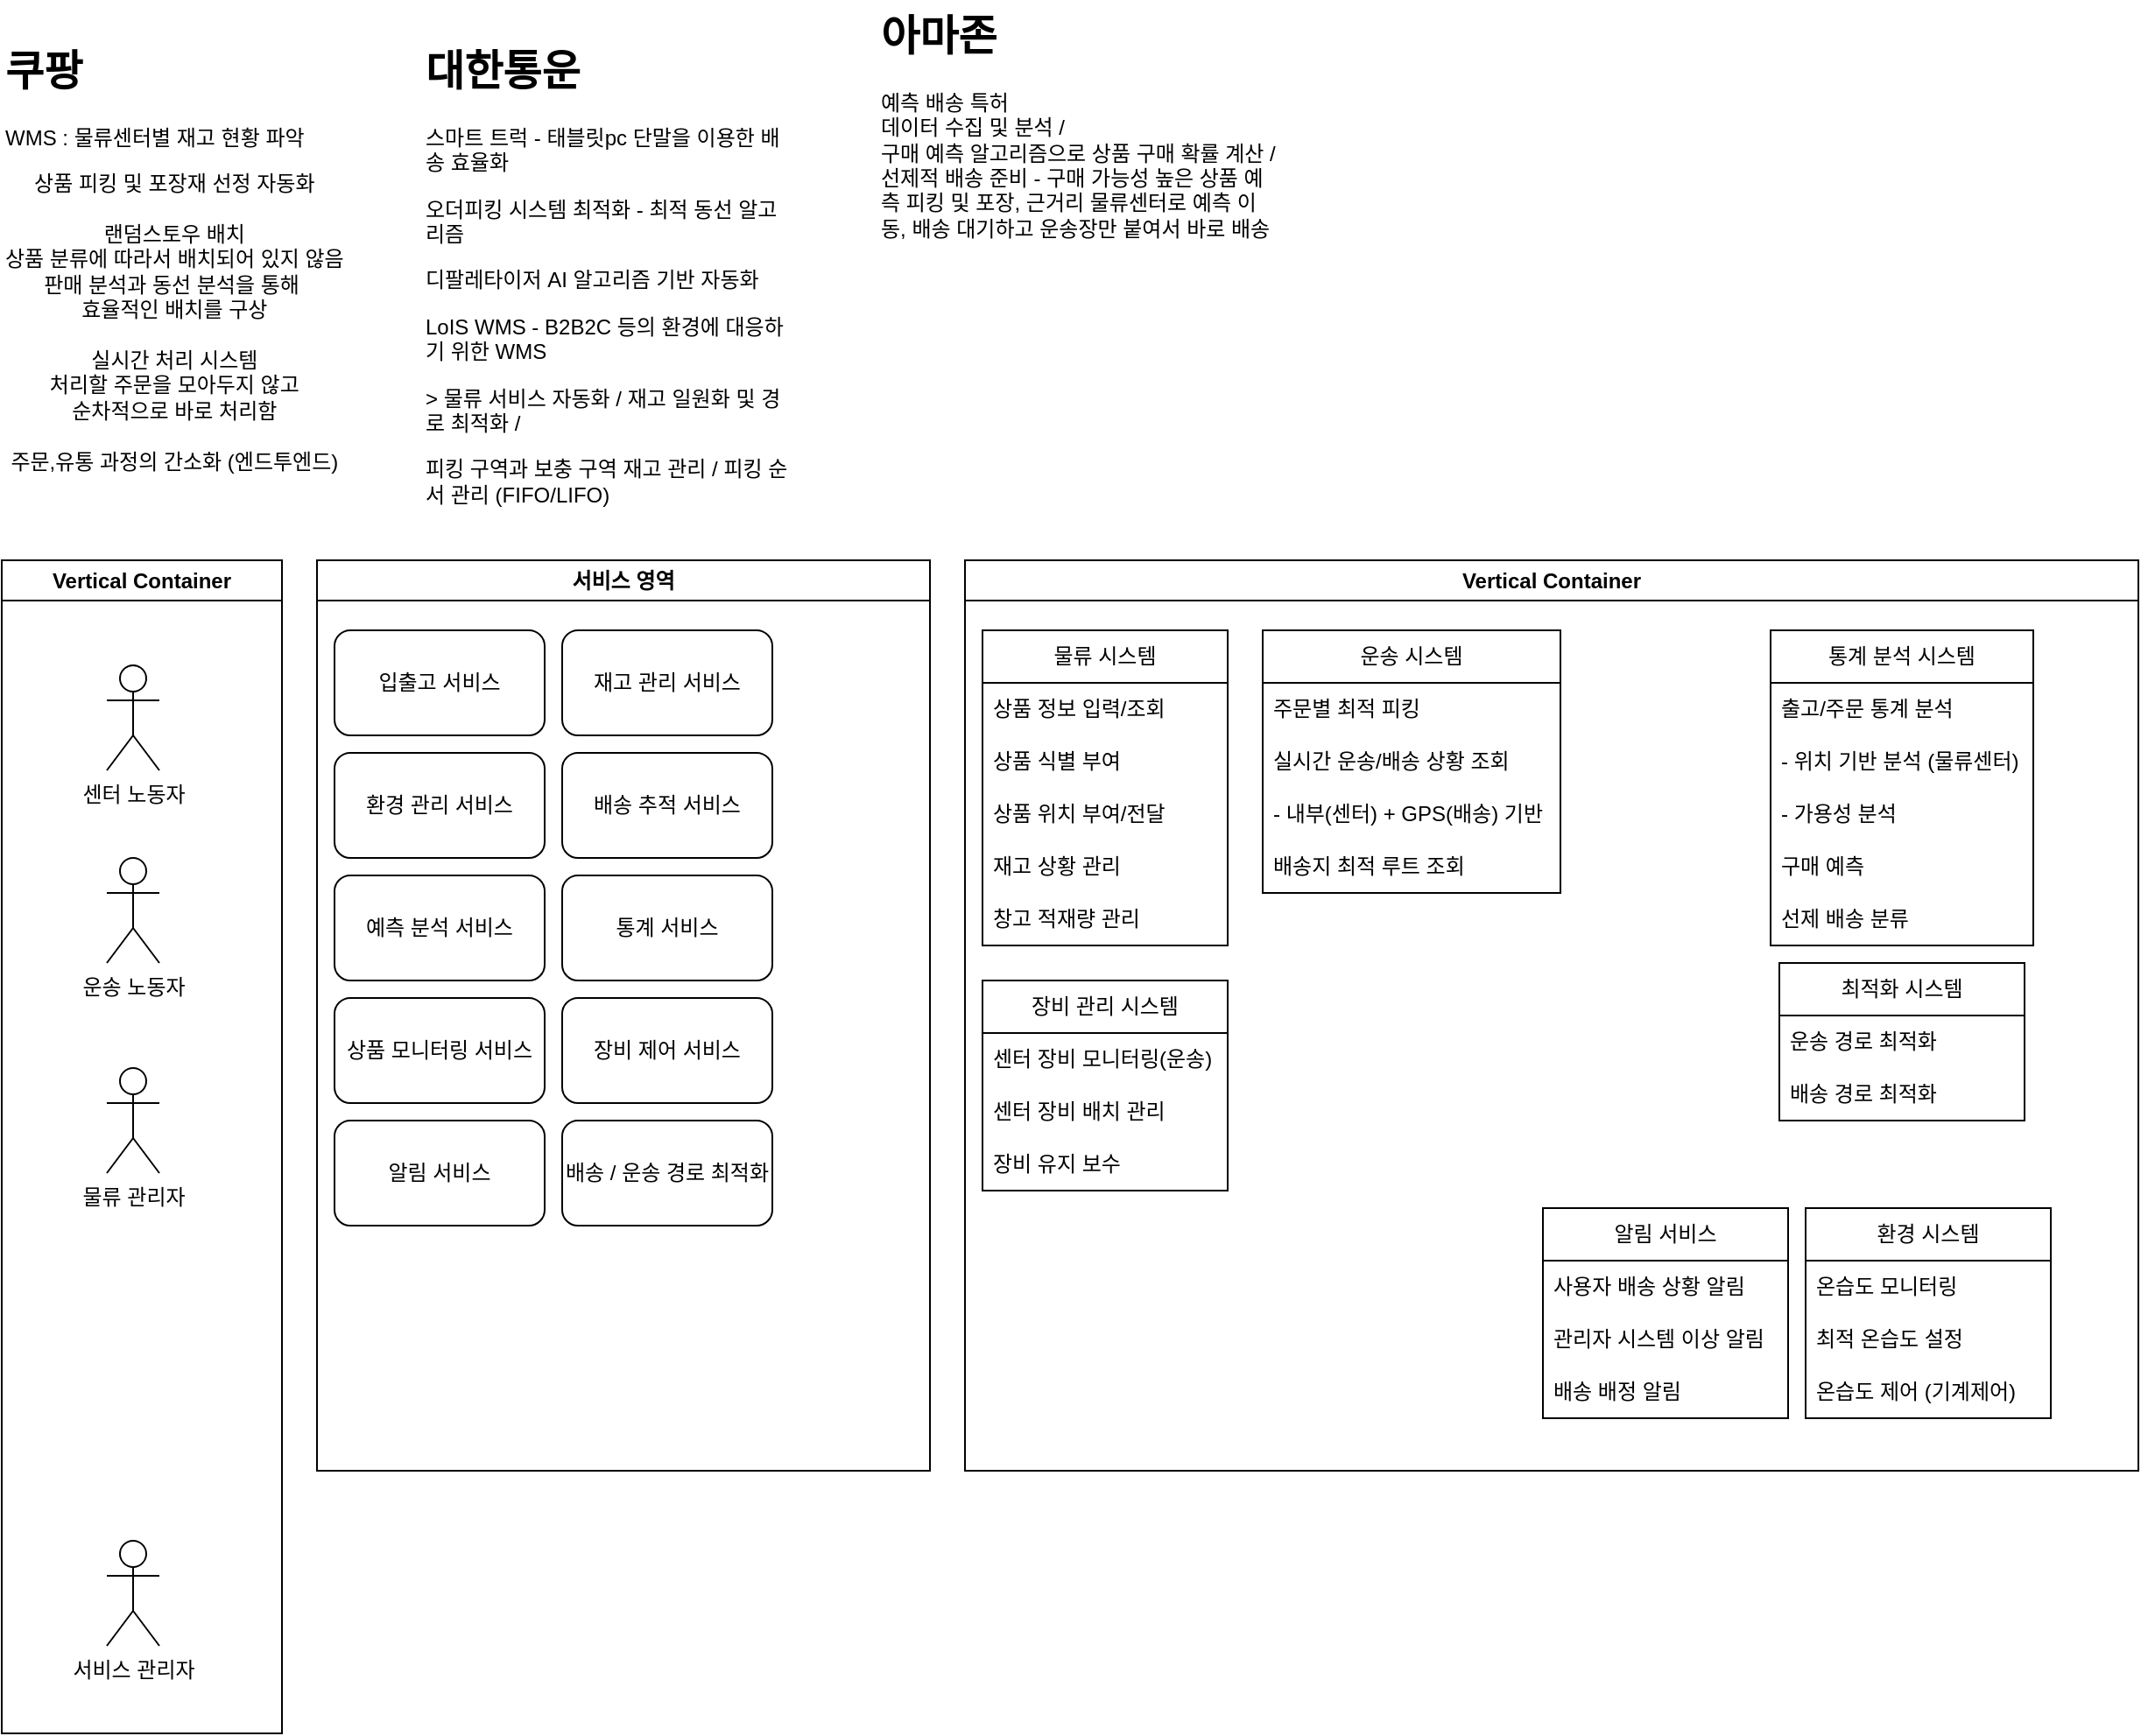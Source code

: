 <mxfile version="27.1.5">
  <diagram name="페이지-1" id="weNOcagYUisw4kWLGDwB">
    <mxGraphModel dx="810" dy="763" grid="1" gridSize="10" guides="1" tooltips="1" connect="1" arrows="1" fold="1" page="1" pageScale="1" pageWidth="1920" pageHeight="1080" math="0" shadow="0">
      <root>
        <mxCell id="0" />
        <mxCell id="1" parent="0" />
        <mxCell id="OpCjIolIyomBsdUskFN5-4" value="&lt;h1 style=&quot;margin-top: 0px;&quot;&gt;쿠팡&lt;/h1&gt;&lt;p&gt;&lt;span style=&quot;text-align: center; text-wrap-mode: nowrap;&quot;&gt;WMS : 물류센터별 재고 현황 파악&lt;/span&gt;&lt;/p&gt;&lt;div style=&quot;text-align: center; text-wrap-mode: nowrap;&quot;&gt;상품 피킹 및 포장재 선정 자동화&lt;/div&gt;&lt;div style=&quot;text-align: center; text-wrap-mode: nowrap;&quot;&gt;&lt;br&gt;&lt;/div&gt;&lt;div style=&quot;text-align: center; text-wrap-mode: nowrap;&quot;&gt;랜덤스토우 배치&lt;/div&gt;&lt;div style=&quot;text-align: center; text-wrap-mode: nowrap;&quot;&gt;상품 분류에 따라서 배치되어 있지 않음&lt;br&gt;&lt;/div&gt;&lt;div style=&quot;text-align: center; text-wrap-mode: nowrap;&quot;&gt;판매 분석과 동선 분석을 통해&amp;nbsp;&lt;/div&gt;&lt;div style=&quot;text-align: center; text-wrap-mode: nowrap;&quot;&gt;효율적인 배치를 구상&lt;/div&gt;&lt;div style=&quot;text-align: center; text-wrap-mode: nowrap;&quot;&gt;&lt;br&gt;&lt;/div&gt;&lt;div style=&quot;text-align: center; text-wrap-mode: nowrap;&quot;&gt;실시간 처리 시스템&lt;/div&gt;&lt;div style=&quot;text-align: center; text-wrap-mode: nowrap;&quot;&gt;처리할 주문을 모아두지 않고&lt;/div&gt;&lt;div style=&quot;text-align: center; text-wrap-mode: nowrap;&quot;&gt;순차적으로 바로 처리함&lt;/div&gt;&lt;div style=&quot;text-align: center; text-wrap-mode: nowrap;&quot;&gt;&lt;br&gt;&lt;/div&gt;&lt;div style=&quot;text-align: center; text-wrap-mode: nowrap;&quot;&gt;주문,유통 과정의 간소화 (엔드투엔드)&lt;/div&gt;" style="text;html=1;whiteSpace=wrap;overflow=hidden;rounded=0;" vertex="1" parent="1">
          <mxGeometry x="20" y="50" width="210" height="260" as="geometry" />
        </mxCell>
        <mxCell id="OpCjIolIyomBsdUskFN5-6" value="&lt;h1 style=&quot;margin-top: 0px;&quot;&gt;대한통운&lt;/h1&gt;&lt;p&gt;스마트 트럭 -&amp;nbsp;&lt;span style=&quot;background-color: transparent; color: light-dark(rgb(0, 0, 0), rgb(255, 255, 255));&quot;&gt;태블릿pc 단말을 이용한 배송 효율화&lt;/span&gt;&lt;/p&gt;&lt;p&gt;오더피킹 시스템 최적화 -&amp;nbsp;&lt;span style=&quot;background-color: transparent; color: light-dark(rgb(0, 0, 0), rgb(255, 255, 255));&quot;&gt;최적 동선 알고리즘&lt;/span&gt;&lt;/p&gt;&lt;p&gt;디팔레타이저 AI 알고리즘 기반 자동화&lt;/p&gt;&lt;p&gt;LoIS WMS - B2B2C 등의 환경에 대응하기 위한 WMS&lt;/p&gt;&lt;p&gt;&amp;gt; 물류 서비스 자동화 / 재고 일원화 및 경로 최적화 /&amp;nbsp;&lt;/p&gt;&lt;p&gt;피킹 구역과 보충 구역 재고 관리 / 피킹 순서 관리 (FIFO/LIFO)&lt;/p&gt;" style="text;html=1;whiteSpace=wrap;overflow=hidden;rounded=0;" vertex="1" parent="1">
          <mxGeometry x="260" y="50" width="210" height="270" as="geometry" />
        </mxCell>
        <mxCell id="OpCjIolIyomBsdUskFN5-7" value="&lt;h1 style=&quot;margin-top: 0px;&quot;&gt;아마존&lt;/h1&gt;&lt;div&gt;예측 배송 특허&lt;/div&gt;&lt;div&gt;데이터 수집 및 분석 /&amp;nbsp;&lt;/div&gt;&lt;div&gt;구매 예측 알고리즘으로 상품 구매 확률 계산 /&lt;/div&gt;&lt;div&gt;선제적 배송 준비 - 구매 가능성 높은 상품 예측 피킹 및 포장, 근거리 물류센터로 예측 이동, 배송 대기하고 운송장만 붙여서 바로 배송&lt;/div&gt;" style="text;html=1;whiteSpace=wrap;overflow=hidden;rounded=0;" vertex="1" parent="1">
          <mxGeometry x="520" y="30" width="230" height="180" as="geometry" />
        </mxCell>
        <mxCell id="OpCjIolIyomBsdUskFN5-8" value="Vertical Container" style="swimlane;whiteSpace=wrap;html=1;" vertex="1" parent="1">
          <mxGeometry x="20" y="350" width="160" height="670" as="geometry" />
        </mxCell>
        <mxCell id="OpCjIolIyomBsdUskFN5-9" value="센터 노동자" style="shape=umlActor;verticalLabelPosition=bottom;verticalAlign=top;html=1;outlineConnect=0;" vertex="1" parent="OpCjIolIyomBsdUskFN5-8">
          <mxGeometry x="60" y="60" width="30" height="60" as="geometry" />
        </mxCell>
        <mxCell id="OpCjIolIyomBsdUskFN5-11" value="운송 노동자" style="shape=umlActor;verticalLabelPosition=bottom;verticalAlign=top;html=1;outlineConnect=0;" vertex="1" parent="OpCjIolIyomBsdUskFN5-8">
          <mxGeometry x="60" y="170" width="30" height="60" as="geometry" />
        </mxCell>
        <mxCell id="OpCjIolIyomBsdUskFN5-10" value="서비스 관리자" style="shape=umlActor;verticalLabelPosition=bottom;verticalAlign=top;html=1;outlineConnect=0;" vertex="1" parent="OpCjIolIyomBsdUskFN5-8">
          <mxGeometry x="60" y="560" width="30" height="60" as="geometry" />
        </mxCell>
        <mxCell id="OpCjIolIyomBsdUskFN5-12" value="물류 관리자" style="shape=umlActor;verticalLabelPosition=bottom;verticalAlign=top;html=1;outlineConnect=0;" vertex="1" parent="OpCjIolIyomBsdUskFN5-8">
          <mxGeometry x="60" y="290" width="30" height="60" as="geometry" />
        </mxCell>
        <mxCell id="OpCjIolIyomBsdUskFN5-13" value="서비스 영역" style="swimlane;whiteSpace=wrap;html=1;" vertex="1" parent="1">
          <mxGeometry x="200" y="350" width="350" height="520" as="geometry" />
        </mxCell>
        <mxCell id="OpCjIolIyomBsdUskFN5-14" value="입출고 서비스" style="rounded=1;whiteSpace=wrap;html=1;" vertex="1" parent="OpCjIolIyomBsdUskFN5-13">
          <mxGeometry x="10" y="40" width="120" height="60" as="geometry" />
        </mxCell>
        <mxCell id="OpCjIolIyomBsdUskFN5-15" value="재고 관리 서비스" style="rounded=1;whiteSpace=wrap;html=1;" vertex="1" parent="OpCjIolIyomBsdUskFN5-13">
          <mxGeometry x="140" y="40" width="120" height="60" as="geometry" />
        </mxCell>
        <mxCell id="OpCjIolIyomBsdUskFN5-16" value="환경 관리 서비스" style="rounded=1;whiteSpace=wrap;html=1;" vertex="1" parent="OpCjIolIyomBsdUskFN5-13">
          <mxGeometry x="10" y="110" width="120" height="60" as="geometry" />
        </mxCell>
        <mxCell id="OpCjIolIyomBsdUskFN5-17" value="배송 추적 서비스" style="rounded=1;whiteSpace=wrap;html=1;" vertex="1" parent="OpCjIolIyomBsdUskFN5-13">
          <mxGeometry x="140" y="110" width="120" height="60" as="geometry" />
        </mxCell>
        <mxCell id="OpCjIolIyomBsdUskFN5-18" value="예측 분석 서비스" style="rounded=1;whiteSpace=wrap;html=1;" vertex="1" parent="OpCjIolIyomBsdUskFN5-13">
          <mxGeometry x="10" y="180" width="120" height="60" as="geometry" />
        </mxCell>
        <mxCell id="OpCjIolIyomBsdUskFN5-19" value="통계 서비스" style="rounded=1;whiteSpace=wrap;html=1;" vertex="1" parent="OpCjIolIyomBsdUskFN5-13">
          <mxGeometry x="140" y="180" width="120" height="60" as="geometry" />
        </mxCell>
        <mxCell id="OpCjIolIyomBsdUskFN5-20" value="상품 모니터링 서비스" style="rounded=1;whiteSpace=wrap;html=1;" vertex="1" parent="OpCjIolIyomBsdUskFN5-13">
          <mxGeometry x="10" y="250" width="120" height="60" as="geometry" />
        </mxCell>
        <mxCell id="OpCjIolIyomBsdUskFN5-21" value="장비 제어 서비스" style="rounded=1;whiteSpace=wrap;html=1;" vertex="1" parent="OpCjIolIyomBsdUskFN5-13">
          <mxGeometry x="140" y="250" width="120" height="60" as="geometry" />
        </mxCell>
        <mxCell id="OpCjIolIyomBsdUskFN5-22" value="알림 서비스" style="rounded=1;whiteSpace=wrap;html=1;" vertex="1" parent="OpCjIolIyomBsdUskFN5-13">
          <mxGeometry x="10" y="320" width="120" height="60" as="geometry" />
        </mxCell>
        <mxCell id="OpCjIolIyomBsdUskFN5-28" value="배송 / 운송 경로 최적화" style="rounded=1;whiteSpace=wrap;html=1;" vertex="1" parent="OpCjIolIyomBsdUskFN5-13">
          <mxGeometry x="140" y="320" width="120" height="60" as="geometry" />
        </mxCell>
        <mxCell id="OpCjIolIyomBsdUskFN5-23" value="Vertical Container" style="swimlane;whiteSpace=wrap;html=1;" vertex="1" parent="1">
          <mxGeometry x="570" y="350" width="670" height="520" as="geometry" />
        </mxCell>
        <mxCell id="OpCjIolIyomBsdUskFN5-24" value="물류 시스템" style="swimlane;fontStyle=0;childLayout=stackLayout;horizontal=1;startSize=30;horizontalStack=0;resizeParent=1;resizeParentMax=0;resizeLast=0;collapsible=1;marginBottom=0;whiteSpace=wrap;html=1;" vertex="1" parent="OpCjIolIyomBsdUskFN5-23">
          <mxGeometry x="10" y="40" width="140" height="180" as="geometry" />
        </mxCell>
        <mxCell id="OpCjIolIyomBsdUskFN5-25" value="상품 정보 입력/조회" style="text;strokeColor=none;fillColor=none;align=left;verticalAlign=middle;spacingLeft=4;spacingRight=4;overflow=hidden;points=[[0,0.5],[1,0.5]];portConstraint=eastwest;rotatable=0;whiteSpace=wrap;html=1;" vertex="1" parent="OpCjIolIyomBsdUskFN5-24">
          <mxGeometry y="30" width="140" height="30" as="geometry" />
        </mxCell>
        <mxCell id="OpCjIolIyomBsdUskFN5-26" value="상품 식별 부여" style="text;strokeColor=none;fillColor=none;align=left;verticalAlign=middle;spacingLeft=4;spacingRight=4;overflow=hidden;points=[[0,0.5],[1,0.5]];portConstraint=eastwest;rotatable=0;whiteSpace=wrap;html=1;" vertex="1" parent="OpCjIolIyomBsdUskFN5-24">
          <mxGeometry y="60" width="140" height="30" as="geometry" />
        </mxCell>
        <mxCell id="OpCjIolIyomBsdUskFN5-27" value="상품 위치 부여/전달" style="text;strokeColor=none;fillColor=none;align=left;verticalAlign=middle;spacingLeft=4;spacingRight=4;overflow=hidden;points=[[0,0.5],[1,0.5]];portConstraint=eastwest;rotatable=0;whiteSpace=wrap;html=1;" vertex="1" parent="OpCjIolIyomBsdUskFN5-24">
          <mxGeometry y="90" width="140" height="30" as="geometry" />
        </mxCell>
        <mxCell id="OpCjIolIyomBsdUskFN5-29" value="재고 상황 관리" style="text;strokeColor=none;fillColor=none;align=left;verticalAlign=middle;spacingLeft=4;spacingRight=4;overflow=hidden;points=[[0,0.5],[1,0.5]];portConstraint=eastwest;rotatable=0;whiteSpace=wrap;html=1;" vertex="1" parent="OpCjIolIyomBsdUskFN5-24">
          <mxGeometry y="120" width="140" height="30" as="geometry" />
        </mxCell>
        <mxCell id="OpCjIolIyomBsdUskFN5-30" value="창고 적재량 관리" style="text;strokeColor=none;fillColor=none;align=left;verticalAlign=middle;spacingLeft=4;spacingRight=4;overflow=hidden;points=[[0,0.5],[1,0.5]];portConstraint=eastwest;rotatable=0;whiteSpace=wrap;html=1;" vertex="1" parent="OpCjIolIyomBsdUskFN5-24">
          <mxGeometry y="150" width="140" height="30" as="geometry" />
        </mxCell>
        <mxCell id="OpCjIolIyomBsdUskFN5-31" value="운송 시스템" style="swimlane;fontStyle=0;childLayout=stackLayout;horizontal=1;startSize=30;horizontalStack=0;resizeParent=1;resizeParentMax=0;resizeLast=0;collapsible=1;marginBottom=0;whiteSpace=wrap;html=1;" vertex="1" parent="OpCjIolIyomBsdUskFN5-23">
          <mxGeometry x="170" y="40" width="170" height="150" as="geometry" />
        </mxCell>
        <mxCell id="OpCjIolIyomBsdUskFN5-32" value="주문별 최적 피킹" style="text;strokeColor=none;fillColor=none;align=left;verticalAlign=middle;spacingLeft=4;spacingRight=4;overflow=hidden;points=[[0,0.5],[1,0.5]];portConstraint=eastwest;rotatable=0;whiteSpace=wrap;html=1;" vertex="1" parent="OpCjIolIyomBsdUskFN5-31">
          <mxGeometry y="30" width="170" height="30" as="geometry" />
        </mxCell>
        <mxCell id="OpCjIolIyomBsdUskFN5-33" value="실시간 운송/배송 상황 조회" style="text;strokeColor=none;fillColor=none;align=left;verticalAlign=middle;spacingLeft=4;spacingRight=4;overflow=hidden;points=[[0,0.5],[1,0.5]];portConstraint=eastwest;rotatable=0;whiteSpace=wrap;html=1;" vertex="1" parent="OpCjIolIyomBsdUskFN5-31">
          <mxGeometry y="60" width="170" height="30" as="geometry" />
        </mxCell>
        <mxCell id="OpCjIolIyomBsdUskFN5-59" value="- 내부(센터) + GPS(배송) 기반" style="text;strokeColor=none;fillColor=none;align=left;verticalAlign=middle;spacingLeft=4;spacingRight=4;overflow=hidden;points=[[0,0.5],[1,0.5]];portConstraint=eastwest;rotatable=0;whiteSpace=wrap;html=1;" vertex="1" parent="OpCjIolIyomBsdUskFN5-31">
          <mxGeometry y="90" width="170" height="30" as="geometry" />
        </mxCell>
        <mxCell id="OpCjIolIyomBsdUskFN5-34" value="배송지 최적 루트 조회" style="text;strokeColor=none;fillColor=none;align=left;verticalAlign=middle;spacingLeft=4;spacingRight=4;overflow=hidden;points=[[0,0.5],[1,0.5]];portConstraint=eastwest;rotatable=0;whiteSpace=wrap;html=1;" vertex="1" parent="OpCjIolIyomBsdUskFN5-31">
          <mxGeometry y="120" width="170" height="30" as="geometry" />
        </mxCell>
        <mxCell id="OpCjIolIyomBsdUskFN5-35" value="통계 분석 시스템" style="swimlane;fontStyle=0;childLayout=stackLayout;horizontal=1;startSize=30;horizontalStack=0;resizeParent=1;resizeParentMax=0;resizeLast=0;collapsible=1;marginBottom=0;whiteSpace=wrap;html=1;" vertex="1" parent="OpCjIolIyomBsdUskFN5-23">
          <mxGeometry x="460" y="40" width="150" height="180" as="geometry" />
        </mxCell>
        <mxCell id="OpCjIolIyomBsdUskFN5-36" value="출고/주문 통계 분석" style="text;strokeColor=none;fillColor=none;align=left;verticalAlign=middle;spacingLeft=4;spacingRight=4;overflow=hidden;points=[[0,0.5],[1,0.5]];portConstraint=eastwest;rotatable=0;whiteSpace=wrap;html=1;" vertex="1" parent="OpCjIolIyomBsdUskFN5-35">
          <mxGeometry y="30" width="150" height="30" as="geometry" />
        </mxCell>
        <mxCell id="OpCjIolIyomBsdUskFN5-37" value="- 위치 기반 분석 (물류센터)" style="text;strokeColor=none;fillColor=none;align=left;verticalAlign=middle;spacingLeft=4;spacingRight=4;overflow=hidden;points=[[0,0.5],[1,0.5]];portConstraint=eastwest;rotatable=0;whiteSpace=wrap;html=1;" vertex="1" parent="OpCjIolIyomBsdUskFN5-35">
          <mxGeometry y="60" width="150" height="30" as="geometry" />
        </mxCell>
        <mxCell id="OpCjIolIyomBsdUskFN5-60" value="- 가용성 분석" style="text;strokeColor=none;fillColor=none;align=left;verticalAlign=middle;spacingLeft=4;spacingRight=4;overflow=hidden;points=[[0,0.5],[1,0.5]];portConstraint=eastwest;rotatable=0;whiteSpace=wrap;html=1;" vertex="1" parent="OpCjIolIyomBsdUskFN5-35">
          <mxGeometry y="90" width="150" height="30" as="geometry" />
        </mxCell>
        <mxCell id="OpCjIolIyomBsdUskFN5-38" value="구매 예측" style="text;strokeColor=none;fillColor=none;align=left;verticalAlign=middle;spacingLeft=4;spacingRight=4;overflow=hidden;points=[[0,0.5],[1,0.5]];portConstraint=eastwest;rotatable=0;whiteSpace=wrap;html=1;" vertex="1" parent="OpCjIolIyomBsdUskFN5-35">
          <mxGeometry y="120" width="150" height="30" as="geometry" />
        </mxCell>
        <mxCell id="OpCjIolIyomBsdUskFN5-48" value="선제 배송 분류" style="text;strokeColor=none;fillColor=none;align=left;verticalAlign=middle;spacingLeft=4;spacingRight=4;overflow=hidden;points=[[0,0.5],[1,0.5]];portConstraint=eastwest;rotatable=0;whiteSpace=wrap;html=1;" vertex="1" parent="OpCjIolIyomBsdUskFN5-35">
          <mxGeometry y="150" width="150" height="30" as="geometry" />
        </mxCell>
        <mxCell id="OpCjIolIyomBsdUskFN5-40" value="환경 시스템" style="swimlane;fontStyle=0;childLayout=stackLayout;horizontal=1;startSize=30;horizontalStack=0;resizeParent=1;resizeParentMax=0;resizeLast=0;collapsible=1;marginBottom=0;whiteSpace=wrap;html=1;" vertex="1" parent="OpCjIolIyomBsdUskFN5-23">
          <mxGeometry x="480" y="370" width="140" height="120" as="geometry" />
        </mxCell>
        <mxCell id="OpCjIolIyomBsdUskFN5-41" value="온습도 모니터링" style="text;strokeColor=none;fillColor=none;align=left;verticalAlign=middle;spacingLeft=4;spacingRight=4;overflow=hidden;points=[[0,0.5],[1,0.5]];portConstraint=eastwest;rotatable=0;whiteSpace=wrap;html=1;" vertex="1" parent="OpCjIolIyomBsdUskFN5-40">
          <mxGeometry y="30" width="140" height="30" as="geometry" />
        </mxCell>
        <mxCell id="OpCjIolIyomBsdUskFN5-42" value="최적 온습도 설정" style="text;strokeColor=none;fillColor=none;align=left;verticalAlign=middle;spacingLeft=4;spacingRight=4;overflow=hidden;points=[[0,0.5],[1,0.5]];portConstraint=eastwest;rotatable=0;whiteSpace=wrap;html=1;" vertex="1" parent="OpCjIolIyomBsdUskFN5-40">
          <mxGeometry y="60" width="140" height="30" as="geometry" />
        </mxCell>
        <mxCell id="OpCjIolIyomBsdUskFN5-43" value="온습도 제어 (기계제어)" style="text;strokeColor=none;fillColor=none;align=left;verticalAlign=middle;spacingLeft=4;spacingRight=4;overflow=hidden;points=[[0,0.5],[1,0.5]];portConstraint=eastwest;rotatable=0;whiteSpace=wrap;html=1;" vertex="1" parent="OpCjIolIyomBsdUskFN5-40">
          <mxGeometry y="90" width="140" height="30" as="geometry" />
        </mxCell>
        <mxCell id="OpCjIolIyomBsdUskFN5-44" value="알림 서비스" style="swimlane;fontStyle=0;childLayout=stackLayout;horizontal=1;startSize=30;horizontalStack=0;resizeParent=1;resizeParentMax=0;resizeLast=0;collapsible=1;marginBottom=0;whiteSpace=wrap;html=1;" vertex="1" parent="OpCjIolIyomBsdUskFN5-23">
          <mxGeometry x="330" y="370" width="140" height="120" as="geometry" />
        </mxCell>
        <mxCell id="OpCjIolIyomBsdUskFN5-45" value="사용자 배송 상황 알림" style="text;strokeColor=none;fillColor=none;align=left;verticalAlign=middle;spacingLeft=4;spacingRight=4;overflow=hidden;points=[[0,0.5],[1,0.5]];portConstraint=eastwest;rotatable=0;whiteSpace=wrap;html=1;" vertex="1" parent="OpCjIolIyomBsdUskFN5-44">
          <mxGeometry y="30" width="140" height="30" as="geometry" />
        </mxCell>
        <mxCell id="OpCjIolIyomBsdUskFN5-46" value="관리자 시스템 이상 알림" style="text;strokeColor=none;fillColor=none;align=left;verticalAlign=middle;spacingLeft=4;spacingRight=4;overflow=hidden;points=[[0,0.5],[1,0.5]];portConstraint=eastwest;rotatable=0;whiteSpace=wrap;html=1;" vertex="1" parent="OpCjIolIyomBsdUskFN5-44">
          <mxGeometry y="60" width="140" height="30" as="geometry" />
        </mxCell>
        <mxCell id="OpCjIolIyomBsdUskFN5-47" value="배송 배정 알림" style="text;strokeColor=none;fillColor=none;align=left;verticalAlign=middle;spacingLeft=4;spacingRight=4;overflow=hidden;points=[[0,0.5],[1,0.5]];portConstraint=eastwest;rotatable=0;whiteSpace=wrap;html=1;" vertex="1" parent="OpCjIolIyomBsdUskFN5-44">
          <mxGeometry y="90" width="140" height="30" as="geometry" />
        </mxCell>
        <mxCell id="OpCjIolIyomBsdUskFN5-50" value="장비 관리 시스템" style="swimlane;fontStyle=0;childLayout=stackLayout;horizontal=1;startSize=30;horizontalStack=0;resizeParent=1;resizeParentMax=0;resizeLast=0;collapsible=1;marginBottom=0;whiteSpace=wrap;html=1;" vertex="1" parent="OpCjIolIyomBsdUskFN5-23">
          <mxGeometry x="10" y="240" width="140" height="120" as="geometry" />
        </mxCell>
        <mxCell id="OpCjIolIyomBsdUskFN5-51" value="센터 장비 모니터링(운송)" style="text;strokeColor=none;fillColor=none;align=left;verticalAlign=middle;spacingLeft=4;spacingRight=4;overflow=hidden;points=[[0,0.5],[1,0.5]];portConstraint=eastwest;rotatable=0;whiteSpace=wrap;html=1;" vertex="1" parent="OpCjIolIyomBsdUskFN5-50">
          <mxGeometry y="30" width="140" height="30" as="geometry" />
        </mxCell>
        <mxCell id="OpCjIolIyomBsdUskFN5-52" value="센터 장비 배치 관리" style="text;strokeColor=none;fillColor=none;align=left;verticalAlign=middle;spacingLeft=4;spacingRight=4;overflow=hidden;points=[[0,0.5],[1,0.5]];portConstraint=eastwest;rotatable=0;whiteSpace=wrap;html=1;" vertex="1" parent="OpCjIolIyomBsdUskFN5-50">
          <mxGeometry y="60" width="140" height="30" as="geometry" />
        </mxCell>
        <mxCell id="OpCjIolIyomBsdUskFN5-53" value="장비 유지 보수" style="text;strokeColor=none;fillColor=none;align=left;verticalAlign=middle;spacingLeft=4;spacingRight=4;overflow=hidden;points=[[0,0.5],[1,0.5]];portConstraint=eastwest;rotatable=0;whiteSpace=wrap;html=1;" vertex="1" parent="OpCjIolIyomBsdUskFN5-50">
          <mxGeometry y="90" width="140" height="30" as="geometry" />
        </mxCell>
        <mxCell id="OpCjIolIyomBsdUskFN5-54" value="최적화 시스템" style="swimlane;fontStyle=0;childLayout=stackLayout;horizontal=1;startSize=30;horizontalStack=0;resizeParent=1;resizeParentMax=0;resizeLast=0;collapsible=1;marginBottom=0;whiteSpace=wrap;html=1;" vertex="1" parent="OpCjIolIyomBsdUskFN5-23">
          <mxGeometry x="465" y="230" width="140" height="90" as="geometry" />
        </mxCell>
        <mxCell id="OpCjIolIyomBsdUskFN5-55" value="운송 경로 최적화" style="text;strokeColor=none;fillColor=none;align=left;verticalAlign=middle;spacingLeft=4;spacingRight=4;overflow=hidden;points=[[0,0.5],[1,0.5]];portConstraint=eastwest;rotatable=0;whiteSpace=wrap;html=1;" vertex="1" parent="OpCjIolIyomBsdUskFN5-54">
          <mxGeometry y="30" width="140" height="30" as="geometry" />
        </mxCell>
        <mxCell id="OpCjIolIyomBsdUskFN5-56" value="배송 경로 최적화" style="text;strokeColor=none;fillColor=none;align=left;verticalAlign=middle;spacingLeft=4;spacingRight=4;overflow=hidden;points=[[0,0.5],[1,0.5]];portConstraint=eastwest;rotatable=0;whiteSpace=wrap;html=1;" vertex="1" parent="OpCjIolIyomBsdUskFN5-54">
          <mxGeometry y="60" width="140" height="30" as="geometry" />
        </mxCell>
      </root>
    </mxGraphModel>
  </diagram>
</mxfile>
